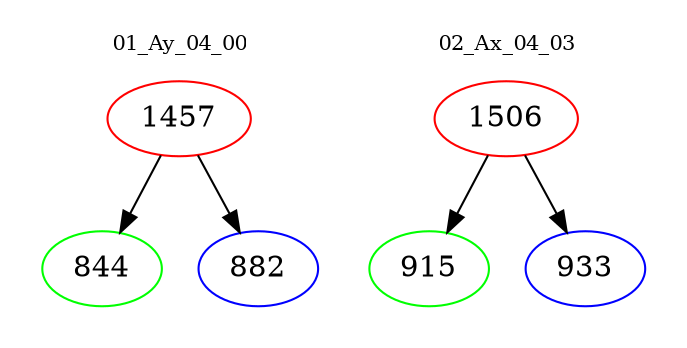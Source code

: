 digraph{
subgraph cluster_0 {
color = white
label = "01_Ay_04_00";
fontsize=10;
T0_1457 [label="1457", color="red"]
T0_1457 -> T0_844 [color="black"]
T0_844 [label="844", color="green"]
T0_1457 -> T0_882 [color="black"]
T0_882 [label="882", color="blue"]
}
subgraph cluster_1 {
color = white
label = "02_Ax_04_03";
fontsize=10;
T1_1506 [label="1506", color="red"]
T1_1506 -> T1_915 [color="black"]
T1_915 [label="915", color="green"]
T1_1506 -> T1_933 [color="black"]
T1_933 [label="933", color="blue"]
}
}
